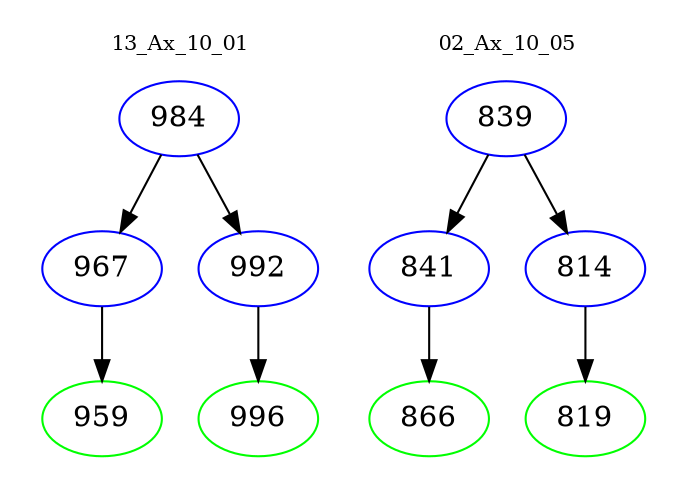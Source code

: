 digraph{
subgraph cluster_0 {
color = white
label = "13_Ax_10_01";
fontsize=10;
T0_984 [label="984", color="blue"]
T0_984 -> T0_967 [color="black"]
T0_967 [label="967", color="blue"]
T0_967 -> T0_959 [color="black"]
T0_959 [label="959", color="green"]
T0_984 -> T0_992 [color="black"]
T0_992 [label="992", color="blue"]
T0_992 -> T0_996 [color="black"]
T0_996 [label="996", color="green"]
}
subgraph cluster_1 {
color = white
label = "02_Ax_10_05";
fontsize=10;
T1_839 [label="839", color="blue"]
T1_839 -> T1_841 [color="black"]
T1_841 [label="841", color="blue"]
T1_841 -> T1_866 [color="black"]
T1_866 [label="866", color="green"]
T1_839 -> T1_814 [color="black"]
T1_814 [label="814", color="blue"]
T1_814 -> T1_819 [color="black"]
T1_819 [label="819", color="green"]
}
}
